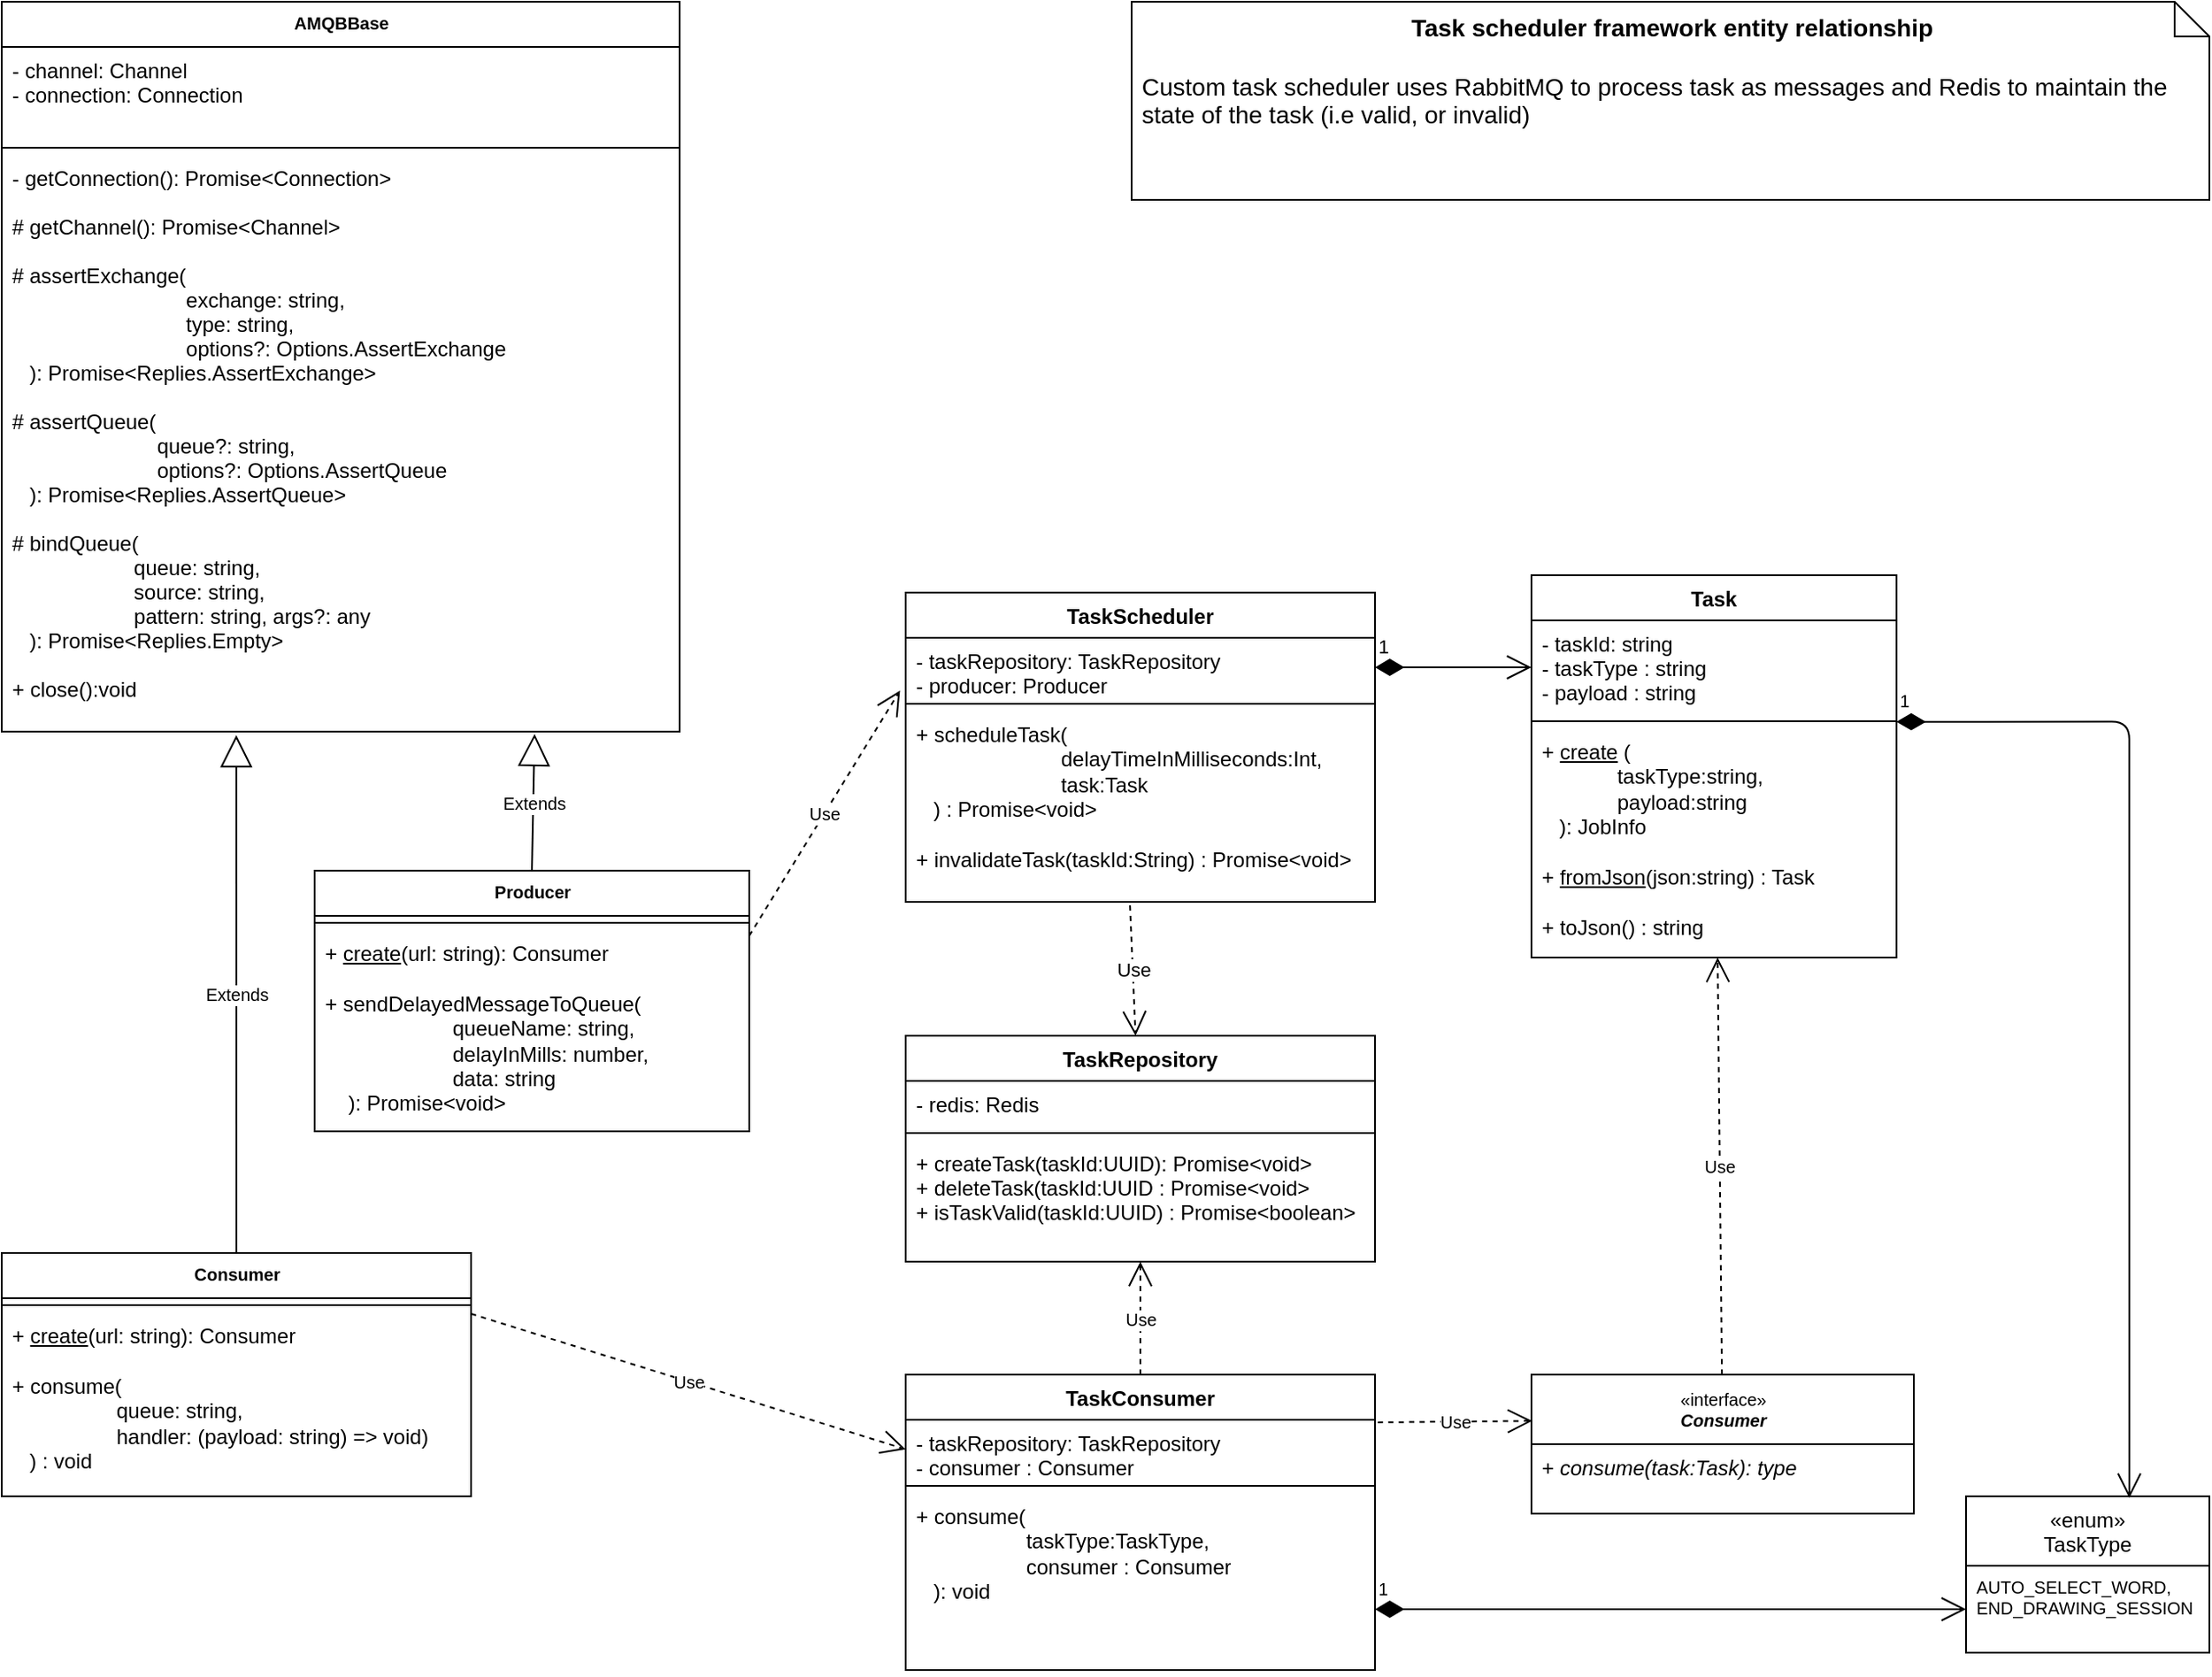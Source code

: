<mxfile version="14.1.1" type="google"><diagram id="woS4emlaNp29WjCMpDyZ" name="Page-1"><mxGraphModel dx="1968" dy="494" grid="1" gridSize="10" guides="1" tooltips="1" connect="1" arrows="1" fold="1" page="1" pageScale="1" pageWidth="827" pageHeight="1169" math="0" shadow="0"><root><mxCell id="0"/><mxCell id="1" parent="0"/><mxCell id="hHzlAnUzGJKlgmC77fo6-15" value="TaskScheduler" style="swimlane;fontStyle=1;align=center;verticalAlign=top;childLayout=stackLayout;horizontal=1;startSize=26;horizontalStack=0;resizeParent=1;resizeParentMax=0;resizeLast=0;collapsible=1;marginBottom=0;" parent="1" vertex="1"><mxGeometry x="40" y="380" width="270" height="178" as="geometry"/></mxCell><mxCell id="hHzlAnUzGJKlgmC77fo6-16" value="- taskRepository: TaskRepository&#10;- producer: Producer" style="text;strokeColor=none;fillColor=none;align=left;verticalAlign=top;spacingLeft=4;spacingRight=4;overflow=hidden;rotatable=0;points=[[0,0.5],[1,0.5]];portConstraint=eastwest;" parent="hHzlAnUzGJKlgmC77fo6-15" vertex="1"><mxGeometry y="26" width="270" height="34" as="geometry"/></mxCell><mxCell id="hHzlAnUzGJKlgmC77fo6-17" value="" style="line;strokeWidth=1;fillColor=none;align=left;verticalAlign=middle;spacingTop=-1;spacingLeft=3;spacingRight=3;rotatable=0;labelPosition=right;points=[];portConstraint=eastwest;" parent="hHzlAnUzGJKlgmC77fo6-15" vertex="1"><mxGeometry y="60" width="270" height="8" as="geometry"/></mxCell><mxCell id="hHzlAnUzGJKlgmC77fo6-18" value="+ scheduleTask(&lt;br&gt;&amp;nbsp; &amp;nbsp; &amp;nbsp; &amp;nbsp; &amp;nbsp; &amp;nbsp; &amp;nbsp; &amp;nbsp; &amp;nbsp; &amp;nbsp; &amp;nbsp; &amp;nbsp; &amp;nbsp;delayTimeInMilliseconds:Int,&lt;br&gt;&amp;nbsp; &amp;nbsp; &amp;nbsp; &amp;nbsp; &amp;nbsp; &amp;nbsp; &amp;nbsp; &amp;nbsp; &amp;nbsp; &amp;nbsp; &amp;nbsp; &amp;nbsp; &amp;nbsp;task:Task&lt;br&gt;&amp;nbsp; &amp;nbsp;) : Promise&amp;lt;void&amp;gt;&lt;br&gt;&lt;br&gt;+ invalidateTask(taskId:String) : Promise&amp;lt;void&amp;gt;" style="text;strokeColor=none;fillColor=none;align=left;verticalAlign=top;spacingLeft=4;spacingRight=4;overflow=hidden;rotatable=0;points=[[0,0.5],[1,0.5]];portConstraint=eastwest;html=1;" parent="hHzlAnUzGJKlgmC77fo6-15" vertex="1"><mxGeometry y="68" width="270" height="110" as="geometry"/></mxCell><mxCell id="hHzlAnUzGJKlgmC77fo6-19" value="Task" style="swimlane;fontStyle=1;align=center;verticalAlign=top;childLayout=stackLayout;horizontal=1;startSize=26;horizontalStack=0;resizeParent=1;resizeParentMax=0;resizeLast=0;collapsible=1;marginBottom=0;" parent="1" vertex="1"><mxGeometry x="400" y="370" width="210" height="220" as="geometry"/></mxCell><mxCell id="hHzlAnUzGJKlgmC77fo6-20" value="- taskId: string&#10;- taskType : string&#10;- payload : string" style="text;strokeColor=none;fillColor=none;align=left;verticalAlign=top;spacingLeft=4;spacingRight=4;overflow=hidden;rotatable=0;points=[[0,0.5],[1,0.5]];portConstraint=eastwest;" parent="hHzlAnUzGJKlgmC77fo6-19" vertex="1"><mxGeometry y="26" width="210" height="54" as="geometry"/></mxCell><mxCell id="hHzlAnUzGJKlgmC77fo6-21" value="" style="line;strokeWidth=1;fillColor=none;align=left;verticalAlign=middle;spacingTop=-1;spacingLeft=3;spacingRight=3;rotatable=0;labelPosition=right;points=[];portConstraint=eastwest;" parent="hHzlAnUzGJKlgmC77fo6-19" vertex="1"><mxGeometry y="80" width="210" height="8" as="geometry"/></mxCell><mxCell id="hHzlAnUzGJKlgmC77fo6-22" value="+ &lt;u&gt;create&lt;/u&gt; (&lt;br&gt;&amp;nbsp; &amp;nbsp; &amp;nbsp; &amp;nbsp; &amp;nbsp; &amp;nbsp; &amp;nbsp;taskType:string,&lt;br&gt;&amp;nbsp; &amp;nbsp; &amp;nbsp; &amp;nbsp; &amp;nbsp; &amp;nbsp; &amp;nbsp;payload:string&lt;br&gt;&amp;nbsp; &amp;nbsp;): JobInfo&lt;br&gt;&lt;br&gt;+ &lt;u&gt;fromJson&lt;/u&gt;(json:string) : Task&lt;br&gt;&lt;br&gt;+ toJson() : string" style="text;strokeColor=none;fillColor=none;align=left;verticalAlign=top;spacingLeft=4;spacingRight=4;overflow=hidden;rotatable=0;points=[[0,0.5],[1,0.5]];portConstraint=eastwest;fontStyle=0;html=1;" parent="hHzlAnUzGJKlgmC77fo6-19" vertex="1"><mxGeometry y="88" width="210" height="132" as="geometry"/></mxCell><mxCell id="hHzlAnUzGJKlgmC77fo6-24" value="TaskConsumer" style="swimlane;fontStyle=1;align=center;verticalAlign=top;childLayout=stackLayout;horizontal=1;startSize=26;horizontalStack=0;resizeParent=1;resizeParentMax=0;resizeLast=0;collapsible=1;marginBottom=0;" parent="1" vertex="1"><mxGeometry x="40" y="830" width="270" height="170" as="geometry"/></mxCell><mxCell id="hHzlAnUzGJKlgmC77fo6-25" value="- taskRepository: TaskRepository&#10;- consumer : Consumer" style="text;strokeColor=none;fillColor=none;align=left;verticalAlign=top;spacingLeft=4;spacingRight=4;overflow=hidden;rotatable=0;points=[[0,0.5],[1,0.5]];portConstraint=eastwest;" parent="hHzlAnUzGJKlgmC77fo6-24" vertex="1"><mxGeometry y="26" width="270" height="34" as="geometry"/></mxCell><mxCell id="hHzlAnUzGJKlgmC77fo6-26" value="" style="line;strokeWidth=1;fillColor=none;align=left;verticalAlign=middle;spacingTop=-1;spacingLeft=3;spacingRight=3;rotatable=0;labelPosition=right;points=[];portConstraint=eastwest;" parent="hHzlAnUzGJKlgmC77fo6-24" vertex="1"><mxGeometry y="60" width="270" height="8" as="geometry"/></mxCell><mxCell id="hHzlAnUzGJKlgmC77fo6-27" value="+ consume(&lt;br&gt;&amp;nbsp; &amp;nbsp; &amp;nbsp; &amp;nbsp; &amp;nbsp; &amp;nbsp; &amp;nbsp; &amp;nbsp; &amp;nbsp; &amp;nbsp;taskType:TaskType,&lt;br&gt;&amp;nbsp; &amp;nbsp; &amp;nbsp; &amp;nbsp; &amp;nbsp; &amp;nbsp; &amp;nbsp; &amp;nbsp; &amp;nbsp; &amp;nbsp;consumer : Consumer&lt;br&gt;&amp;nbsp; &amp;nbsp;): void" style="text;strokeColor=none;fillColor=none;align=left;verticalAlign=top;spacingLeft=4;spacingRight=4;overflow=hidden;rotatable=0;points=[[0,0.5],[1,0.5]];portConstraint=eastwest;html=1;" parent="hHzlAnUzGJKlgmC77fo6-24" vertex="1"><mxGeometry y="68" width="270" height="102" as="geometry"/></mxCell><mxCell id="hHzlAnUzGJKlgmC77fo6-28" value="1" style="endArrow=open;html=1;endSize=12;startArrow=diamondThin;startSize=14;startFill=1;edgeStyle=orthogonalEdgeStyle;align=left;verticalAlign=bottom;exitX=1;exitY=0.5;exitDx=0;exitDy=0;entryX=0;entryY=0.5;entryDx=0;entryDy=0;" parent="1" source="hHzlAnUzGJKlgmC77fo6-16" target="hHzlAnUzGJKlgmC77fo6-20" edge="1"><mxGeometry x="-1" y="3" relative="1" as="geometry"><mxPoint x="322" y="425" as="sourcePoint"/><mxPoint x="510" y="422" as="targetPoint"/></mxGeometry></mxCell><mxCell id="hHzlAnUzGJKlgmC77fo6-29" value="TaskRepository" style="swimlane;fontStyle=1;align=center;verticalAlign=top;childLayout=stackLayout;horizontal=1;startSize=26;horizontalStack=0;resizeParent=1;resizeParentMax=0;resizeLast=0;collapsible=1;marginBottom=0;" parent="1" vertex="1"><mxGeometry x="40" y="635" width="270" height="130" as="geometry"/></mxCell><mxCell id="hHzlAnUzGJKlgmC77fo6-30" value="- redis: Redis" style="text;strokeColor=none;fillColor=none;align=left;verticalAlign=top;spacingLeft=4;spacingRight=4;overflow=hidden;rotatable=0;points=[[0,0.5],[1,0.5]];portConstraint=eastwest;" parent="hHzlAnUzGJKlgmC77fo6-29" vertex="1"><mxGeometry y="26" width="270" height="26" as="geometry"/></mxCell><mxCell id="hHzlAnUzGJKlgmC77fo6-31" value="" style="line;strokeWidth=1;fillColor=none;align=left;verticalAlign=middle;spacingTop=-1;spacingLeft=3;spacingRight=3;rotatable=0;labelPosition=right;points=[];portConstraint=eastwest;" parent="hHzlAnUzGJKlgmC77fo6-29" vertex="1"><mxGeometry y="52" width="270" height="8" as="geometry"/></mxCell><mxCell id="hHzlAnUzGJKlgmC77fo6-32" value="+ createTask(taskId:UUID): Promise&lt;void&gt;&#10;+ deleteTask(taskId:UUID : Promise&lt;void&gt;&#10;+ isTaskValid(taskId:UUID) : Promise&lt;boolean&gt;" style="text;strokeColor=none;fillColor=none;align=left;verticalAlign=top;spacingLeft=4;spacingRight=4;overflow=hidden;rotatable=0;points=[[0,0.5],[1,0.5]];portConstraint=eastwest;" parent="hHzlAnUzGJKlgmC77fo6-29" vertex="1"><mxGeometry y="60" width="270" height="70" as="geometry"/></mxCell><mxCell id="hHzlAnUzGJKlgmC77fo6-33" value="Use" style="endArrow=open;endSize=12;dashed=1;html=1;exitX=0.478;exitY=1.018;exitDx=0;exitDy=0;exitPerimeter=0;" parent="1" source="hHzlAnUzGJKlgmC77fo6-18" target="hHzlAnUzGJKlgmC77fo6-29" edge="1"><mxGeometry width="160" relative="1" as="geometry"><mxPoint x="266" y="687.67" as="sourcePoint"/><mxPoint x="430" y="665" as="targetPoint"/></mxGeometry></mxCell><mxCell id="hHzlAnUzGJKlgmC77fo6-40" value="«enum»&#10;TaskType" style="swimlane;fontStyle=0;childLayout=stackLayout;horizontal=1;startSize=40;fillColor=none;horizontalStack=0;resizeParent=1;resizeParentMax=0;resizeLast=0;collapsible=1;marginBottom=0;" parent="1" vertex="1"><mxGeometry x="650" y="900" width="140" height="90" as="geometry"/></mxCell><mxCell id="hHzlAnUzGJKlgmC77fo6-43" value="AUTO_SELECT_WORD,&#10;END_DRAWING_SESSION" style="text;strokeColor=none;fillColor=none;align=left;verticalAlign=top;spacingLeft=4;spacingRight=4;overflow=hidden;rotatable=0;points=[[0,0.5],[1,0.5]];portConstraint=eastwest;fontSize=10;" parent="hHzlAnUzGJKlgmC77fo6-40" vertex="1"><mxGeometry y="40" width="140" height="50" as="geometry"/></mxCell><mxCell id="hHzlAnUzGJKlgmC77fo6-48" value="Use" style="endArrow=open;endSize=12;dashed=1;html=1;fontSize=10;exitX=0.5;exitY=0;exitDx=0;exitDy=0;" parent="1" source="hHzlAnUzGJKlgmC77fo6-24" target="hHzlAnUzGJKlgmC77fo6-32" edge="1"><mxGeometry width="160" relative="1" as="geometry"><mxPoint x="270" y="620" as="sourcePoint"/><mxPoint x="430" y="620" as="targetPoint"/></mxGeometry></mxCell><mxCell id="hHzlAnUzGJKlgmC77fo6-52" value="1" style="endArrow=open;html=1;endSize=12;startArrow=diamondThin;startSize=14;startFill=1;edgeStyle=orthogonalEdgeStyle;align=left;verticalAlign=bottom;fontSize=10;" parent="1" target="hHzlAnUzGJKlgmC77fo6-43" edge="1"><mxGeometry x="-1" y="3" relative="1" as="geometry"><mxPoint x="310" y="965" as="sourcePoint"/><mxPoint x="659" y="774.67" as="targetPoint"/><Array as="points"><mxPoint x="320" y="965"/><mxPoint x="320" y="965"/></Array></mxGeometry></mxCell><mxCell id="hHzlAnUzGJKlgmC77fo6-54" value="«interface»&lt;br&gt;&lt;b&gt;&lt;i&gt;Consumer&lt;/i&gt;&lt;/b&gt;" style="swimlane;fontStyle=0;childLayout=stackLayout;horizontal=1;startSize=40;fillColor=none;horizontalStack=0;resizeParent=1;resizeParentMax=0;resizeLast=0;collapsible=1;marginBottom=0;fontSize=10;html=1;" parent="1" vertex="1"><mxGeometry x="400" y="830" width="220" height="80" as="geometry"/></mxCell><mxCell id="hHzlAnUzGJKlgmC77fo6-55" value="+ &lt;i&gt;consume(task:Task): type&lt;/i&gt;" style="text;strokeColor=none;fillColor=none;align=left;verticalAlign=top;spacingLeft=4;spacingRight=4;overflow=hidden;rotatable=0;points=[[0,0.5],[1,0.5]];portConstraint=eastwest;fontStyle=0;html=1;" parent="hHzlAnUzGJKlgmC77fo6-54" vertex="1"><mxGeometry y="40" width="220" height="40" as="geometry"/></mxCell><mxCell id="hHzlAnUzGJKlgmC77fo6-58" value="Use" style="endArrow=open;endSize=12;dashed=1;html=1;fontSize=10;exitX=1.006;exitY=0.043;exitDx=0;exitDy=0;exitPerimeter=0;entryX=0.002;entryY=0.333;entryDx=0;entryDy=0;entryPerimeter=0;" parent="1" source="hHzlAnUzGJKlgmC77fo6-25" target="hHzlAnUzGJKlgmC77fo6-54" edge="1"><mxGeometry width="160" relative="1" as="geometry"><mxPoint x="110" y="880" as="sourcePoint"/><mxPoint x="430" y="853" as="targetPoint"/></mxGeometry></mxCell><mxCell id="hHzlAnUzGJKlgmC77fo6-59" value="1" style="endArrow=open;html=1;endSize=12;startArrow=diamondThin;startSize=14;startFill=1;edgeStyle=orthogonalEdgeStyle;align=left;verticalAlign=bottom;fontSize=10;exitX=1;exitY=1.08;exitDx=0;exitDy=0;exitPerimeter=0;entryX=0.671;entryY=0.011;entryDx=0;entryDy=0;entryPerimeter=0;" parent="1" source="hHzlAnUzGJKlgmC77fo6-20" target="hHzlAnUzGJKlgmC77fo6-40" edge="1"><mxGeometry x="-1" y="3" relative="1" as="geometry"><mxPoint x="723.3" y="479.336" as="sourcePoint"/><mxPoint x="776" y="890" as="targetPoint"/></mxGeometry></mxCell><mxCell id="hHzlAnUzGJKlgmC77fo6-60" value="Use" style="endArrow=open;endSize=12;dashed=1;html=1;fontSize=10;entryX=0.51;entryY=1;entryDx=0;entryDy=0;entryPerimeter=0;" parent="1" source="hHzlAnUzGJKlgmC77fo6-54" target="hHzlAnUzGJKlgmC77fo6-22" edge="1"><mxGeometry width="160" relative="1" as="geometry"><mxPoint x="590" y="680" as="sourcePoint"/><mxPoint x="750" y="680" as="targetPoint"/></mxGeometry></mxCell><mxCell id="hHzlAnUzGJKlgmC77fo6-61" value="AMQBBase" style="swimlane;fontStyle=1;align=center;verticalAlign=top;childLayout=stackLayout;horizontal=1;startSize=26;horizontalStack=0;resizeParent=1;resizeParentMax=0;resizeLast=0;collapsible=1;marginBottom=0;fontSize=10;html=1;" parent="1" vertex="1"><mxGeometry x="-480" y="40" width="390" height="420" as="geometry"/></mxCell><mxCell id="hHzlAnUzGJKlgmC77fo6-62" value="- channel: Channel&#10;- connection: Connection" style="text;strokeColor=none;fillColor=none;align=left;verticalAlign=top;spacingLeft=4;spacingRight=4;overflow=hidden;rotatable=0;points=[[0,0.5],[1,0.5]];portConstraint=eastwest;" parent="hHzlAnUzGJKlgmC77fo6-61" vertex="1"><mxGeometry y="26" width="390" height="54" as="geometry"/></mxCell><mxCell id="hHzlAnUzGJKlgmC77fo6-63" value="" style="line;strokeWidth=1;fillColor=none;align=left;verticalAlign=middle;spacingTop=-1;spacingLeft=3;spacingRight=3;rotatable=0;labelPosition=right;points=[];portConstraint=eastwest;" parent="hHzlAnUzGJKlgmC77fo6-61" vertex="1"><mxGeometry y="80" width="390" height="8" as="geometry"/></mxCell><mxCell id="hHzlAnUzGJKlgmC77fo6-64" value="- getConnection(): Promise&lt;Connection&gt;&#10;&#10;# getChannel(): Promise&lt;Channel&gt;&#10;&#10;# assertExchange(&#10;                              exchange: string,&#10;                              type: string,&#10;                              options?: Options.AssertExchange&#10;   ): Promise&lt;Replies.AssertExchange&gt;&#10;&#10;# assertQueue(&#10;                         queue?: string,&#10;                         options?: Options.AssertQueue&#10;   ): Promise&lt;Replies.AssertQueue&gt;&#10;&#10;# bindQueue(&#10;                     queue: string,&#10;                     source: string, &#10;                     pattern: string, args?: any&#10;   ): Promise&lt;Replies.Empty&gt;&#10;&#10;+ close():void" style="text;strokeColor=none;fillColor=none;align=left;verticalAlign=top;spacingLeft=4;spacingRight=4;overflow=hidden;rotatable=0;points=[[0,0.5],[1,0.5]];portConstraint=eastwest;" parent="hHzlAnUzGJKlgmC77fo6-61" vertex="1"><mxGeometry y="88" width="390" height="332" as="geometry"/></mxCell><mxCell id="hHzlAnUzGJKlgmC77fo6-65" value="Consumer" style="swimlane;fontStyle=1;align=center;verticalAlign=top;childLayout=stackLayout;horizontal=1;startSize=26;horizontalStack=0;resizeParent=1;resizeParentMax=0;resizeLast=0;collapsible=1;marginBottom=0;fontSize=10;html=1;" parent="1" vertex="1"><mxGeometry x="-480" y="760" width="270" height="140" as="geometry"/></mxCell><mxCell id="hHzlAnUzGJKlgmC77fo6-67" value="" style="line;strokeWidth=1;fillColor=none;align=left;verticalAlign=middle;spacingTop=-1;spacingLeft=3;spacingRight=3;rotatable=0;labelPosition=right;points=[];portConstraint=eastwest;" parent="hHzlAnUzGJKlgmC77fo6-65" vertex="1"><mxGeometry y="26" width="270" height="8" as="geometry"/></mxCell><mxCell id="hHzlAnUzGJKlgmC77fo6-68" value="+&amp;nbsp;&lt;u&gt;create&lt;/u&gt;(url: string): Consumer&lt;br&gt;&lt;br&gt;+&amp;nbsp;consume(&lt;br&gt;&amp;nbsp; &amp;nbsp; &amp;nbsp; &amp;nbsp; &amp;nbsp; &amp;nbsp; &amp;nbsp; &amp;nbsp; &amp;nbsp; queue: string, &lt;br&gt;&amp;nbsp; &amp;nbsp; &amp;nbsp; &amp;nbsp; &amp;nbsp; &amp;nbsp; &amp;nbsp; &amp;nbsp; &amp;nbsp; handler: (payload: string) =&amp;gt; void)&lt;br&gt;&amp;nbsp; &amp;nbsp;) : void&amp;nbsp;" style="text;strokeColor=none;fillColor=none;align=left;verticalAlign=top;spacingLeft=4;spacingRight=4;overflow=hidden;rotatable=0;points=[[0,0.5],[1,0.5]];portConstraint=eastwest;html=1;" parent="hHzlAnUzGJKlgmC77fo6-65" vertex="1"><mxGeometry y="34" width="270" height="106" as="geometry"/></mxCell><mxCell id="hHzlAnUzGJKlgmC77fo6-69" value="Producer" style="swimlane;fontStyle=1;align=center;verticalAlign=top;childLayout=stackLayout;horizontal=1;startSize=26;horizontalStack=0;resizeParent=1;resizeParentMax=0;resizeLast=0;collapsible=1;marginBottom=0;fontSize=10;html=1;" parent="1" vertex="1"><mxGeometry x="-300" y="540" width="250" height="150" as="geometry"/></mxCell><mxCell id="hHzlAnUzGJKlgmC77fo6-71" value="" style="line;strokeWidth=1;fillColor=none;align=left;verticalAlign=middle;spacingTop=-1;spacingLeft=3;spacingRight=3;rotatable=0;labelPosition=right;points=[];portConstraint=eastwest;" parent="hHzlAnUzGJKlgmC77fo6-69" vertex="1"><mxGeometry y="26" width="250" height="8" as="geometry"/></mxCell><mxCell id="hHzlAnUzGJKlgmC77fo6-72" value="+&amp;nbsp;&lt;u&gt;create&lt;/u&gt;(url: string): Consumer&lt;br&gt;&lt;br&gt;+&amp;nbsp;sendDelayedMessageToQueue(&lt;br&gt;&amp;nbsp; &amp;nbsp; &amp;nbsp; &amp;nbsp; &amp;nbsp; &amp;nbsp; &amp;nbsp; &amp;nbsp; &amp;nbsp; &amp;nbsp; &amp;nbsp; queueName: string, &lt;br&gt;&amp;nbsp; &amp;nbsp; &amp;nbsp; &amp;nbsp; &amp;nbsp; &amp;nbsp; &amp;nbsp; &amp;nbsp; &amp;nbsp; &amp;nbsp; &amp;nbsp; delayInMills: number,&lt;br&gt;&amp;nbsp; &amp;nbsp; &amp;nbsp; &amp;nbsp; &amp;nbsp; &amp;nbsp; &amp;nbsp; &amp;nbsp; &amp;nbsp; &amp;nbsp; &amp;nbsp; data: string&lt;br&gt;&amp;nbsp; &amp;nbsp; ): Promise&amp;lt;void&amp;gt;&amp;nbsp;" style="text;strokeColor=none;fillColor=none;align=left;verticalAlign=top;spacingLeft=4;spacingRight=4;overflow=hidden;rotatable=0;points=[[0,0.5],[1,0.5]];portConstraint=eastwest;labelBorderColor=none;html=1;" parent="hHzlAnUzGJKlgmC77fo6-69" vertex="1"><mxGeometry y="34" width="250" height="116" as="geometry"/></mxCell><mxCell id="hHzlAnUzGJKlgmC77fo6-73" value="Extends" style="endArrow=block;endSize=16;endFill=0;html=1;fontSize=10;exitX=0.5;exitY=0;exitDx=0;exitDy=0;entryX=0.346;entryY=1.006;entryDx=0;entryDy=0;entryPerimeter=0;" parent="1" source="hHzlAnUzGJKlgmC77fo6-65" edge="1" target="hHzlAnUzGJKlgmC77fo6-64"><mxGeometry width="160" relative="1" as="geometry"><mxPoint x="-290" y="520.33" as="sourcePoint"/><mxPoint x="-259.27" y="459.998" as="targetPoint"/></mxGeometry></mxCell><mxCell id="hHzlAnUzGJKlgmC77fo6-74" value="Extends" style="endArrow=block;endSize=16;endFill=0;html=1;fontSize=10;exitX=0.5;exitY=0;exitDx=0;exitDy=0;entryX=0.786;entryY=1.004;entryDx=0;entryDy=0;entryPerimeter=0;" parent="1" source="hHzlAnUzGJKlgmC77fo6-69" target="hHzlAnUzGJKlgmC77fo6-64" edge="1"><mxGeometry width="160" relative="1" as="geometry"><mxPoint x="-190" y="490" as="sourcePoint"/><mxPoint x="-128" y="490" as="targetPoint"/></mxGeometry></mxCell><mxCell id="hHzlAnUzGJKlgmC77fo6-75" value="Use" style="endArrow=open;endSize=12;dashed=1;html=1;fontSize=10;exitX=1;exitY=0.25;exitDx=0;exitDy=0;entryX=-0.012;entryY=0.892;entryDx=0;entryDy=0;entryPerimeter=0;" parent="1" source="hHzlAnUzGJKlgmC77fo6-69" target="hHzlAnUzGJKlgmC77fo6-16" edge="1"><mxGeometry width="160" relative="1" as="geometry"><mxPoint x="20" y="602.67" as="sourcePoint"/><mxPoint x="180" y="602.67" as="targetPoint"/></mxGeometry></mxCell><mxCell id="hHzlAnUzGJKlgmC77fo6-80" value="Use" style="endArrow=open;endSize=12;dashed=1;html=1;fontSize=10;exitX=1;exitY=0.25;exitDx=0;exitDy=0;entryX=0;entryY=0.5;entryDx=0;entryDy=0;" parent="1" source="hHzlAnUzGJKlgmC77fo6-65" target="hHzlAnUzGJKlgmC77fo6-25" edge="1"><mxGeometry width="160" relative="1" as="geometry"><mxPoint x="-200" y="775" as="sourcePoint"/><mxPoint x="-40" y="775" as="targetPoint"/></mxGeometry></mxCell><mxCell id="hHzlAnUzGJKlgmC77fo6-91" value="&lt;blockquote style=&quot;margin: 0 0 0 40px ; border: none ; padding: 0px&quot;&gt;&lt;/blockquote&gt;&lt;b style=&quot;font-size: 14px&quot;&gt;&lt;div style=&quot;text-align: center&quot;&gt;&lt;b&gt;Task scheduler framework entity relationship&lt;/b&gt;&lt;/div&gt;&lt;/b&gt;&lt;font&gt;&lt;span style=&quot;font-size: 14px&quot;&gt;&lt;br&gt;&amp;nbsp;Custom task scheduler uses RabbitMQ&lt;/span&gt;&lt;span style=&quot;font-size: 14px&quot;&gt;&amp;nbsp;to process task as messages and Redis to maintain the&amp;nbsp; &amp;nbsp;state of the task (i.e valid, or invalid)&amp;nbsp;&lt;/span&gt;&lt;/font&gt;" style="shape=note;size=20;whiteSpace=wrap;html=1;fontSize=10;align=left;verticalAlign=top;" parent="1" vertex="1"><mxGeometry x="170" y="40" width="620" height="114" as="geometry"/></mxCell></root></mxGraphModel></diagram></mxfile>